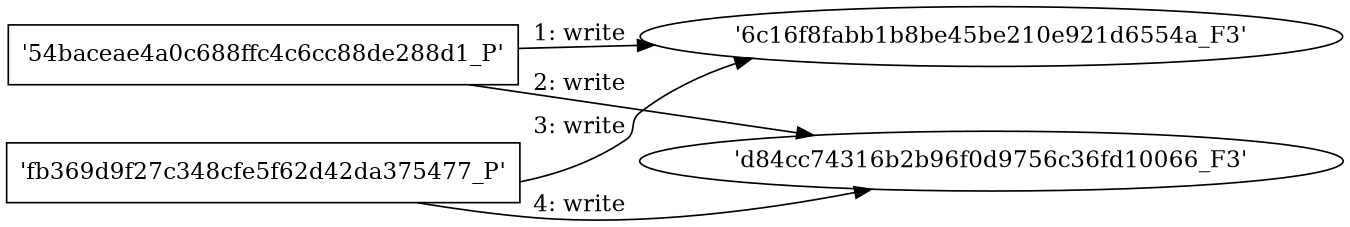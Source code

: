 digraph "D:\Learning\Paper\apt\基于CTI的攻击预警\Dataset\攻击图\ASGfromALLCTI\5 cybersecurity paradigm shifts that will lead to more inclusive digital experiences.dot" {
rankdir="LR"
size="9"
fixedsize="false"
splines="true"
nodesep=0.3
ranksep=0
fontsize=10
overlap="scalexy"
engine= "neato"
	"'6c16f8fabb1b8be45be210e921d6554a_F3'" [node_type=file shape=ellipse]
	"'54baceae4a0c688ffc4c6cc88de288d1_P'" [node_type=Process shape=box]
	"'54baceae4a0c688ffc4c6cc88de288d1_P'" -> "'6c16f8fabb1b8be45be210e921d6554a_F3'" [label="1: write"]
	"'d84cc74316b2b96f0d9756c36fd10066_F3'" [node_type=file shape=ellipse]
	"'54baceae4a0c688ffc4c6cc88de288d1_P'" [node_type=Process shape=box]
	"'54baceae4a0c688ffc4c6cc88de288d1_P'" -> "'d84cc74316b2b96f0d9756c36fd10066_F3'" [label="2: write"]
	"'6c16f8fabb1b8be45be210e921d6554a_F3'" [node_type=file shape=ellipse]
	"'fb369d9f27c348cfe5f62d42da375477_P'" [node_type=Process shape=box]
	"'fb369d9f27c348cfe5f62d42da375477_P'" -> "'6c16f8fabb1b8be45be210e921d6554a_F3'" [label="3: write"]
	"'d84cc74316b2b96f0d9756c36fd10066_F3'" [node_type=file shape=ellipse]
	"'fb369d9f27c348cfe5f62d42da375477_P'" [node_type=Process shape=box]
	"'fb369d9f27c348cfe5f62d42da375477_P'" -> "'d84cc74316b2b96f0d9756c36fd10066_F3'" [label="4: write"]
}
